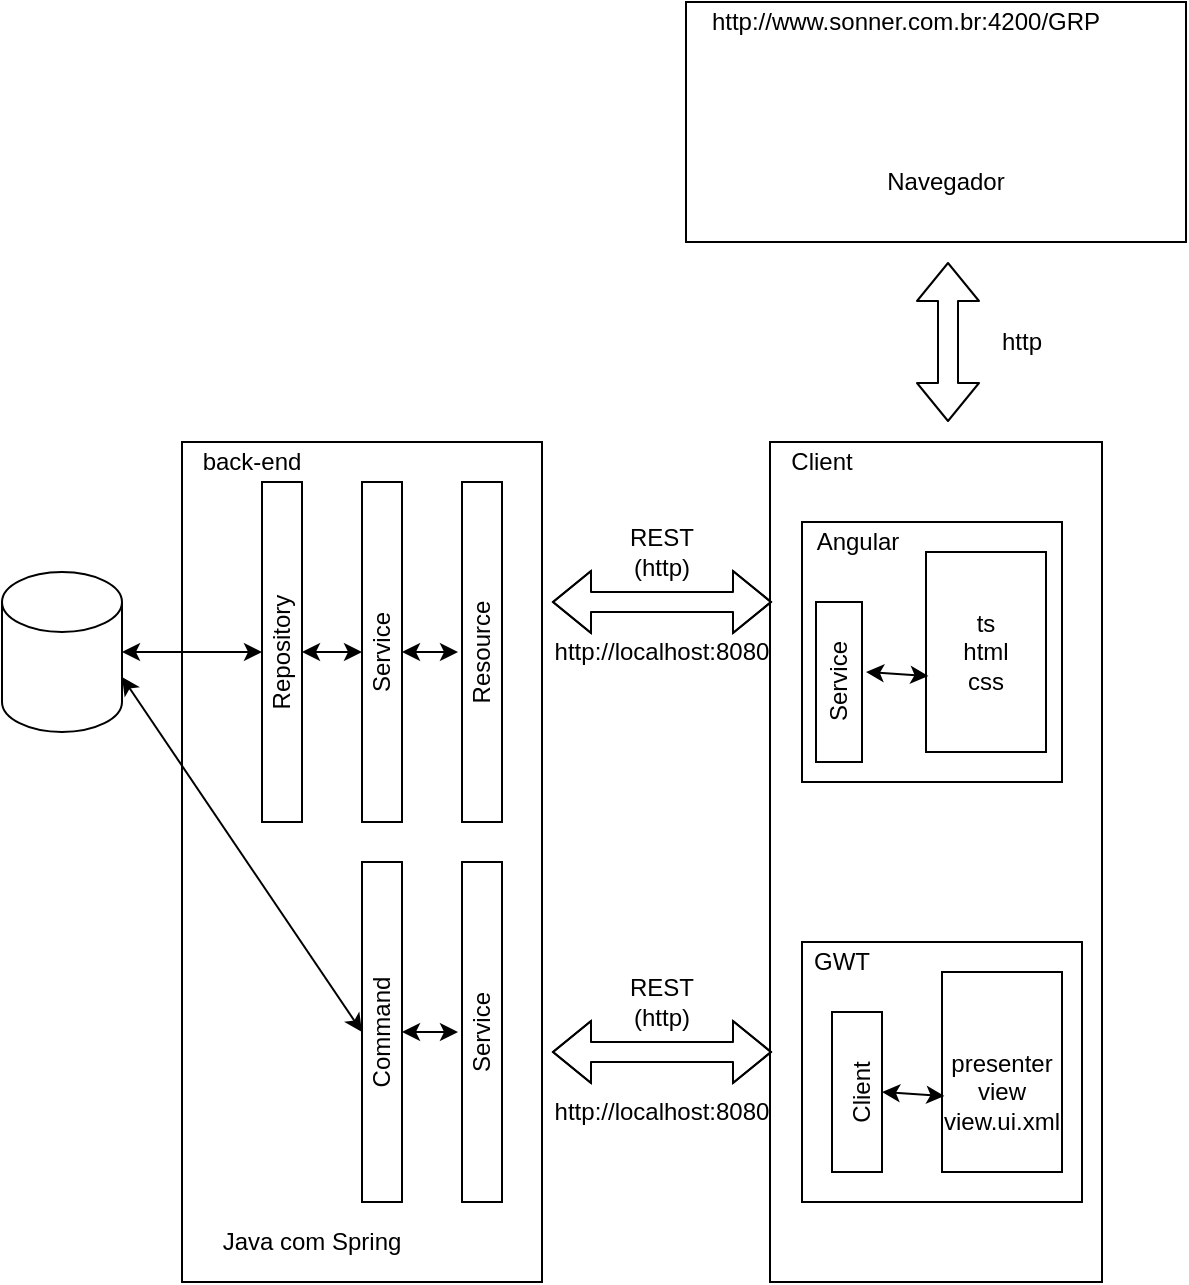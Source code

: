 <mxfile version="13.6.9" type="github">
  <diagram id="UNjcXOiFNJjOu8oi0dRS" name="Page-1">
    <mxGraphModel dx="2062" dy="761" grid="1" gridSize="10" guides="1" tooltips="1" connect="1" arrows="1" fold="1" page="1" pageScale="1" pageWidth="827" pageHeight="1169" math="0" shadow="0">
      <root>
        <mxCell id="0" />
        <mxCell id="1" parent="0" />
        <mxCell id="ASgy-5bXyXyF4e_x0ZIl-36" value="" style="rounded=0;whiteSpace=wrap;html=1;" vertex="1" parent="1">
          <mxGeometry x="414" y="240" width="166" height="420" as="geometry" />
        </mxCell>
        <mxCell id="ASgy-5bXyXyF4e_x0ZIl-9" value="" style="rounded=0;whiteSpace=wrap;html=1;" vertex="1" parent="1">
          <mxGeometry x="120" y="240" width="180" height="420" as="geometry" />
        </mxCell>
        <mxCell id="ASgy-5bXyXyF4e_x0ZIl-1" value="" style="rounded=0;whiteSpace=wrap;html=1;" vertex="1" parent="1">
          <mxGeometry x="160" y="260" width="20" height="170" as="geometry" />
        </mxCell>
        <mxCell id="ASgy-5bXyXyF4e_x0ZIl-2" value="Repository" style="text;html=1;strokeColor=none;fillColor=none;align=center;verticalAlign=middle;whiteSpace=wrap;rounded=0;rotation=-90;" vertex="1" parent="1">
          <mxGeometry x="100" y="335" width="140" height="20" as="geometry" />
        </mxCell>
        <mxCell id="ASgy-5bXyXyF4e_x0ZIl-3" value="" style="rounded=0;whiteSpace=wrap;html=1;" vertex="1" parent="1">
          <mxGeometry x="210" y="260" width="20" height="170" as="geometry" />
        </mxCell>
        <mxCell id="ASgy-5bXyXyF4e_x0ZIl-4" value="Service" style="text;html=1;strokeColor=none;fillColor=none;align=center;verticalAlign=middle;whiteSpace=wrap;rounded=0;rotation=-90;" vertex="1" parent="1">
          <mxGeometry x="150" y="335" width="140" height="20" as="geometry" />
        </mxCell>
        <mxCell id="ASgy-5bXyXyF4e_x0ZIl-5" value="" style="rounded=0;whiteSpace=wrap;html=1;" vertex="1" parent="1">
          <mxGeometry x="260" y="260" width="20" height="170" as="geometry" />
        </mxCell>
        <mxCell id="ASgy-5bXyXyF4e_x0ZIl-6" value="Resource" style="text;html=1;strokeColor=none;fillColor=none;align=center;verticalAlign=middle;whiteSpace=wrap;rounded=0;rotation=-90;" vertex="1" parent="1">
          <mxGeometry x="200" y="335" width="140" height="20" as="geometry" />
        </mxCell>
        <mxCell id="ASgy-5bXyXyF4e_x0ZIl-7" value="" style="endArrow=classic;startArrow=classic;html=1;exitX=0.5;exitY=1;exitDx=0;exitDy=0;" edge="1" parent="1" source="ASgy-5bXyXyF4e_x0ZIl-2">
          <mxGeometry width="50" height="50" relative="1" as="geometry">
            <mxPoint x="410" y="430" as="sourcePoint" />
            <mxPoint x="210" y="345" as="targetPoint" />
          </mxGeometry>
        </mxCell>
        <mxCell id="ASgy-5bXyXyF4e_x0ZIl-8" value="" style="endArrow=classic;startArrow=classic;html=1;exitX=0.5;exitY=1;exitDx=0;exitDy=0;" edge="1" parent="1" source="ASgy-5bXyXyF4e_x0ZIl-4">
          <mxGeometry width="50" height="50" relative="1" as="geometry">
            <mxPoint x="190" y="355" as="sourcePoint" />
            <mxPoint x="258" y="345" as="targetPoint" />
          </mxGeometry>
        </mxCell>
        <mxCell id="ASgy-5bXyXyF4e_x0ZIl-10" value="" style="shape=cylinder3;whiteSpace=wrap;html=1;boundedLbl=1;backgroundOutline=1;size=15;" vertex="1" parent="1">
          <mxGeometry x="30" y="305" width="60" height="80" as="geometry" />
        </mxCell>
        <mxCell id="ASgy-5bXyXyF4e_x0ZIl-11" value="" style="endArrow=classic;startArrow=classic;html=1;exitX=1;exitY=0.5;exitDx=0;exitDy=0;exitPerimeter=0;entryX=0.5;entryY=0;entryDx=0;entryDy=0;" edge="1" parent="1" source="ASgy-5bXyXyF4e_x0ZIl-10" target="ASgy-5bXyXyF4e_x0ZIl-2">
          <mxGeometry width="50" height="50" relative="1" as="geometry">
            <mxPoint x="370" y="410" as="sourcePoint" />
            <mxPoint x="420" y="360" as="targetPoint" />
          </mxGeometry>
        </mxCell>
        <mxCell id="ASgy-5bXyXyF4e_x0ZIl-12" value="back-end&lt;br&gt;" style="text;html=1;strokeColor=none;fillColor=none;align=center;verticalAlign=middle;whiteSpace=wrap;rounded=0;" vertex="1" parent="1">
          <mxGeometry x="120" y="240" width="70" height="20" as="geometry" />
        </mxCell>
        <mxCell id="ASgy-5bXyXyF4e_x0ZIl-13" value="Java com Spring" style="text;html=1;strokeColor=none;fillColor=none;align=center;verticalAlign=middle;whiteSpace=wrap;rounded=0;" vertex="1" parent="1">
          <mxGeometry x="130" y="630" width="110" height="20" as="geometry" />
        </mxCell>
        <mxCell id="ASgy-5bXyXyF4e_x0ZIl-14" value="" style="rounded=0;whiteSpace=wrap;html=1;" vertex="1" parent="1">
          <mxGeometry x="430" y="280" width="130" height="130" as="geometry" />
        </mxCell>
        <mxCell id="ASgy-5bXyXyF4e_x0ZIl-15" value="" style="rounded=0;whiteSpace=wrap;html=1;" vertex="1" parent="1">
          <mxGeometry x="430" y="490" width="140" height="130" as="geometry" />
        </mxCell>
        <mxCell id="ASgy-5bXyXyF4e_x0ZIl-16" value="Angular" style="text;html=1;strokeColor=none;fillColor=none;align=center;verticalAlign=middle;whiteSpace=wrap;rounded=0;" vertex="1" parent="1">
          <mxGeometry x="437.5" y="280" width="40" height="20" as="geometry" />
        </mxCell>
        <mxCell id="ASgy-5bXyXyF4e_x0ZIl-17" value="GWT" style="text;html=1;strokeColor=none;fillColor=none;align=center;verticalAlign=middle;whiteSpace=wrap;rounded=0;" vertex="1" parent="1">
          <mxGeometry x="430" y="490" width="40" height="20" as="geometry" />
        </mxCell>
        <mxCell id="ASgy-5bXyXyF4e_x0ZIl-18" value="" style="rounded=0;whiteSpace=wrap;html=1;" vertex="1" parent="1">
          <mxGeometry x="210" y="450" width="20" height="170" as="geometry" />
        </mxCell>
        <mxCell id="ASgy-5bXyXyF4e_x0ZIl-19" value="Command" style="text;html=1;strokeColor=none;fillColor=none;align=center;verticalAlign=middle;whiteSpace=wrap;rounded=0;rotation=-90;" vertex="1" parent="1">
          <mxGeometry x="150" y="525" width="140" height="20" as="geometry" />
        </mxCell>
        <mxCell id="ASgy-5bXyXyF4e_x0ZIl-20" value="" style="rounded=0;whiteSpace=wrap;html=1;" vertex="1" parent="1">
          <mxGeometry x="260" y="450" width="20" height="170" as="geometry" />
        </mxCell>
        <mxCell id="ASgy-5bXyXyF4e_x0ZIl-21" value="Service" style="text;html=1;strokeColor=none;fillColor=none;align=center;verticalAlign=middle;whiteSpace=wrap;rounded=0;rotation=-90;" vertex="1" parent="1">
          <mxGeometry x="200" y="525" width="140" height="20" as="geometry" />
        </mxCell>
        <mxCell id="ASgy-5bXyXyF4e_x0ZIl-22" value="" style="endArrow=classic;startArrow=classic;html=1;exitX=0.5;exitY=1;exitDx=0;exitDy=0;" edge="1" parent="1" source="ASgy-5bXyXyF4e_x0ZIl-19">
          <mxGeometry width="50" height="50" relative="1" as="geometry">
            <mxPoint x="190" y="545" as="sourcePoint" />
            <mxPoint x="258" y="535" as="targetPoint" />
          </mxGeometry>
        </mxCell>
        <mxCell id="ASgy-5bXyXyF4e_x0ZIl-23" value="" style="endArrow=classic;startArrow=classic;html=1;exitX=1;exitY=0;exitDx=0;exitDy=52.5;exitPerimeter=0;entryX=0.5;entryY=0;entryDx=0;entryDy=0;" edge="1" parent="1" source="ASgy-5bXyXyF4e_x0ZIl-10" target="ASgy-5bXyXyF4e_x0ZIl-19">
          <mxGeometry width="50" height="50" relative="1" as="geometry">
            <mxPoint x="100" y="355" as="sourcePoint" />
            <mxPoint x="170" y="355" as="targetPoint" />
          </mxGeometry>
        </mxCell>
        <mxCell id="ASgy-5bXyXyF4e_x0ZIl-24" value="" style="rounded=0;whiteSpace=wrap;html=1;" vertex="1" parent="1">
          <mxGeometry x="445" y="525" width="25" height="80" as="geometry" />
        </mxCell>
        <mxCell id="ASgy-5bXyXyF4e_x0ZIl-25" value="Client" style="text;html=1;strokeColor=none;fillColor=none;align=center;verticalAlign=middle;whiteSpace=wrap;rounded=0;rotation=-90;" vertex="1" parent="1">
          <mxGeometry x="440" y="555" width="40" height="20" as="geometry" />
        </mxCell>
        <mxCell id="ASgy-5bXyXyF4e_x0ZIl-26" value="" style="rounded=0;whiteSpace=wrap;html=1;" vertex="1" parent="1">
          <mxGeometry x="500" y="505" width="60" height="100" as="geometry" />
        </mxCell>
        <mxCell id="ASgy-5bXyXyF4e_x0ZIl-27" value="presenter&lt;br&gt;view&lt;br&gt;view.ui.xml" style="text;html=1;strokeColor=none;fillColor=none;align=center;verticalAlign=middle;whiteSpace=wrap;rounded=0;rotation=0;" vertex="1" parent="1">
          <mxGeometry x="510" y="555" width="40" height="20" as="geometry" />
        </mxCell>
        <mxCell id="ASgy-5bXyXyF4e_x0ZIl-28" value="" style="endArrow=classic;startArrow=classic;html=1;entryX=0.02;entryY=0.62;entryDx=0;entryDy=0;exitX=1;exitY=0.5;exitDx=0;exitDy=0;entryPerimeter=0;" edge="1" parent="1" source="ASgy-5bXyXyF4e_x0ZIl-24" target="ASgy-5bXyXyF4e_x0ZIl-26">
          <mxGeometry width="50" height="50" relative="1" as="geometry">
            <mxPoint x="370" y="370" as="sourcePoint" />
            <mxPoint x="420" y="320" as="targetPoint" />
          </mxGeometry>
        </mxCell>
        <mxCell id="ASgy-5bXyXyF4e_x0ZIl-29" value="" style="shape=flexArrow;endArrow=classic;startArrow=classic;html=1;" edge="1" parent="1">
          <mxGeometry width="50" height="50" relative="1" as="geometry">
            <mxPoint x="305" y="545" as="sourcePoint" />
            <mxPoint x="415" y="545" as="targetPoint" />
            <Array as="points">
              <mxPoint x="365" y="545" />
            </Array>
          </mxGeometry>
        </mxCell>
        <mxCell id="ASgy-5bXyXyF4e_x0ZIl-33" value="REST&lt;br&gt;(http)" style="text;html=1;strokeColor=none;fillColor=none;align=center;verticalAlign=middle;whiteSpace=wrap;rounded=0;" vertex="1" parent="1">
          <mxGeometry x="340" y="285" width="40" height="20" as="geometry" />
        </mxCell>
        <mxCell id="ASgy-5bXyXyF4e_x0ZIl-34" value="" style="shape=flexArrow;endArrow=classic;startArrow=classic;html=1;" edge="1" parent="1">
          <mxGeometry width="50" height="50" relative="1" as="geometry">
            <mxPoint x="305" y="320" as="sourcePoint" />
            <mxPoint x="415" y="320" as="targetPoint" />
            <Array as="points">
              <mxPoint x="365" y="320" />
            </Array>
          </mxGeometry>
        </mxCell>
        <mxCell id="ASgy-5bXyXyF4e_x0ZIl-35" value="REST&lt;br&gt;(http)" style="text;html=1;strokeColor=none;fillColor=none;align=center;verticalAlign=middle;whiteSpace=wrap;rounded=0;" vertex="1" parent="1">
          <mxGeometry x="340" y="510" width="40" height="20" as="geometry" />
        </mxCell>
        <mxCell id="ASgy-5bXyXyF4e_x0ZIl-37" value="Client" style="text;html=1;strokeColor=none;fillColor=none;align=center;verticalAlign=middle;whiteSpace=wrap;rounded=0;" vertex="1" parent="1">
          <mxGeometry x="420" y="240" width="40" height="20" as="geometry" />
        </mxCell>
        <mxCell id="ASgy-5bXyXyF4e_x0ZIl-38" value="" style="rounded=0;whiteSpace=wrap;html=1;" vertex="1" parent="1">
          <mxGeometry x="372" y="20" width="250" height="120" as="geometry" />
        </mxCell>
        <mxCell id="ASgy-5bXyXyF4e_x0ZIl-39" value="http://www.sonner.com.br:4200/GRP" style="text;html=1;strokeColor=none;fillColor=none;align=center;verticalAlign=middle;whiteSpace=wrap;rounded=0;" vertex="1" parent="1">
          <mxGeometry x="462" y="20" width="40" height="20" as="geometry" />
        </mxCell>
        <mxCell id="ASgy-5bXyXyF4e_x0ZIl-40" value="Navegador" style="text;html=1;strokeColor=none;fillColor=none;align=center;verticalAlign=middle;whiteSpace=wrap;rounded=0;" vertex="1" parent="1">
          <mxGeometry x="482" y="100" width="40" height="20" as="geometry" />
        </mxCell>
        <mxCell id="ASgy-5bXyXyF4e_x0ZIl-41" value="" style="shape=flexArrow;endArrow=classic;startArrow=classic;html=1;" edge="1" parent="1">
          <mxGeometry width="50" height="50" relative="1" as="geometry">
            <mxPoint x="503" y="230" as="sourcePoint" />
            <mxPoint x="503" y="150" as="targetPoint" />
          </mxGeometry>
        </mxCell>
        <mxCell id="ASgy-5bXyXyF4e_x0ZIl-42" value="http" style="text;html=1;strokeColor=none;fillColor=none;align=center;verticalAlign=middle;whiteSpace=wrap;rounded=0;" vertex="1" parent="1">
          <mxGeometry x="520" y="180" width="40" height="20" as="geometry" />
        </mxCell>
        <mxCell id="ASgy-5bXyXyF4e_x0ZIl-43" value="" style="rounded=0;whiteSpace=wrap;html=1;" vertex="1" parent="1">
          <mxGeometry x="437" y="320" width="23" height="80" as="geometry" />
        </mxCell>
        <mxCell id="ASgy-5bXyXyF4e_x0ZIl-44" value="Service" style="text;html=1;strokeColor=none;fillColor=none;align=center;verticalAlign=middle;whiteSpace=wrap;rounded=0;rotation=-90;" vertex="1" parent="1">
          <mxGeometry x="428.5" y="350" width="40" height="20" as="geometry" />
        </mxCell>
        <mxCell id="ASgy-5bXyXyF4e_x0ZIl-45" value="" style="rounded=0;whiteSpace=wrap;html=1;" vertex="1" parent="1">
          <mxGeometry x="492" y="295" width="60" height="100" as="geometry" />
        </mxCell>
        <mxCell id="ASgy-5bXyXyF4e_x0ZIl-46" value="" style="endArrow=classic;startArrow=classic;html=1;entryX=0.02;entryY=0.62;entryDx=0;entryDy=0;exitX=1;exitY=0.5;exitDx=0;exitDy=0;entryPerimeter=0;" edge="1" parent="1" target="ASgy-5bXyXyF4e_x0ZIl-45">
          <mxGeometry width="50" height="50" relative="1" as="geometry">
            <mxPoint x="462" y="355" as="sourcePoint" />
            <mxPoint x="412" y="110" as="targetPoint" />
          </mxGeometry>
        </mxCell>
        <mxCell id="ASgy-5bXyXyF4e_x0ZIl-47" value="ts&lt;br&gt;html&lt;br&gt;css" style="text;html=1;strokeColor=none;fillColor=none;align=center;verticalAlign=middle;whiteSpace=wrap;rounded=0;rotation=0;" vertex="1" parent="1">
          <mxGeometry x="502" y="335" width="40" height="20" as="geometry" />
        </mxCell>
        <mxCell id="ASgy-5bXyXyF4e_x0ZIl-48" value="http://localhost:8080" style="text;html=1;strokeColor=none;fillColor=none;align=center;verticalAlign=middle;whiteSpace=wrap;rounded=0;" vertex="1" parent="1">
          <mxGeometry x="340" y="335" width="40" height="20" as="geometry" />
        </mxCell>
        <mxCell id="ASgy-5bXyXyF4e_x0ZIl-49" value="http://localhost:8080" style="text;html=1;strokeColor=none;fillColor=none;align=center;verticalAlign=middle;whiteSpace=wrap;rounded=0;" vertex="1" parent="1">
          <mxGeometry x="340" y="565" width="40" height="20" as="geometry" />
        </mxCell>
      </root>
    </mxGraphModel>
  </diagram>
</mxfile>
